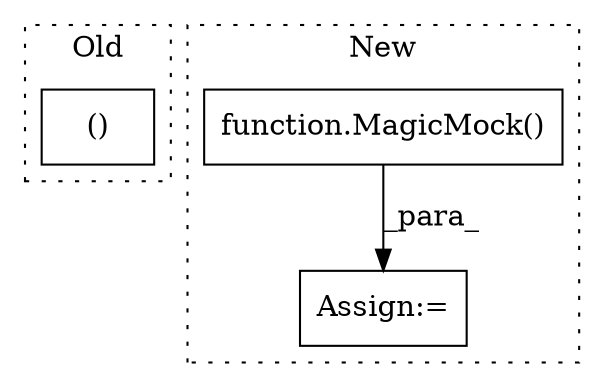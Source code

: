 digraph G {
subgraph cluster0 {
1 [label="()" a="54" s="10391" l="13" shape="box"];
label = "Old";
style="dotted";
}
subgraph cluster1 {
2 [label="function.MagicMock()" a="75" s="15697" l="47" shape="box"];
3 [label="Assign:=" a="68" s="15694" l="3" shape="box"];
label = "New";
style="dotted";
}
2 -> 3 [label="_para_"];
}